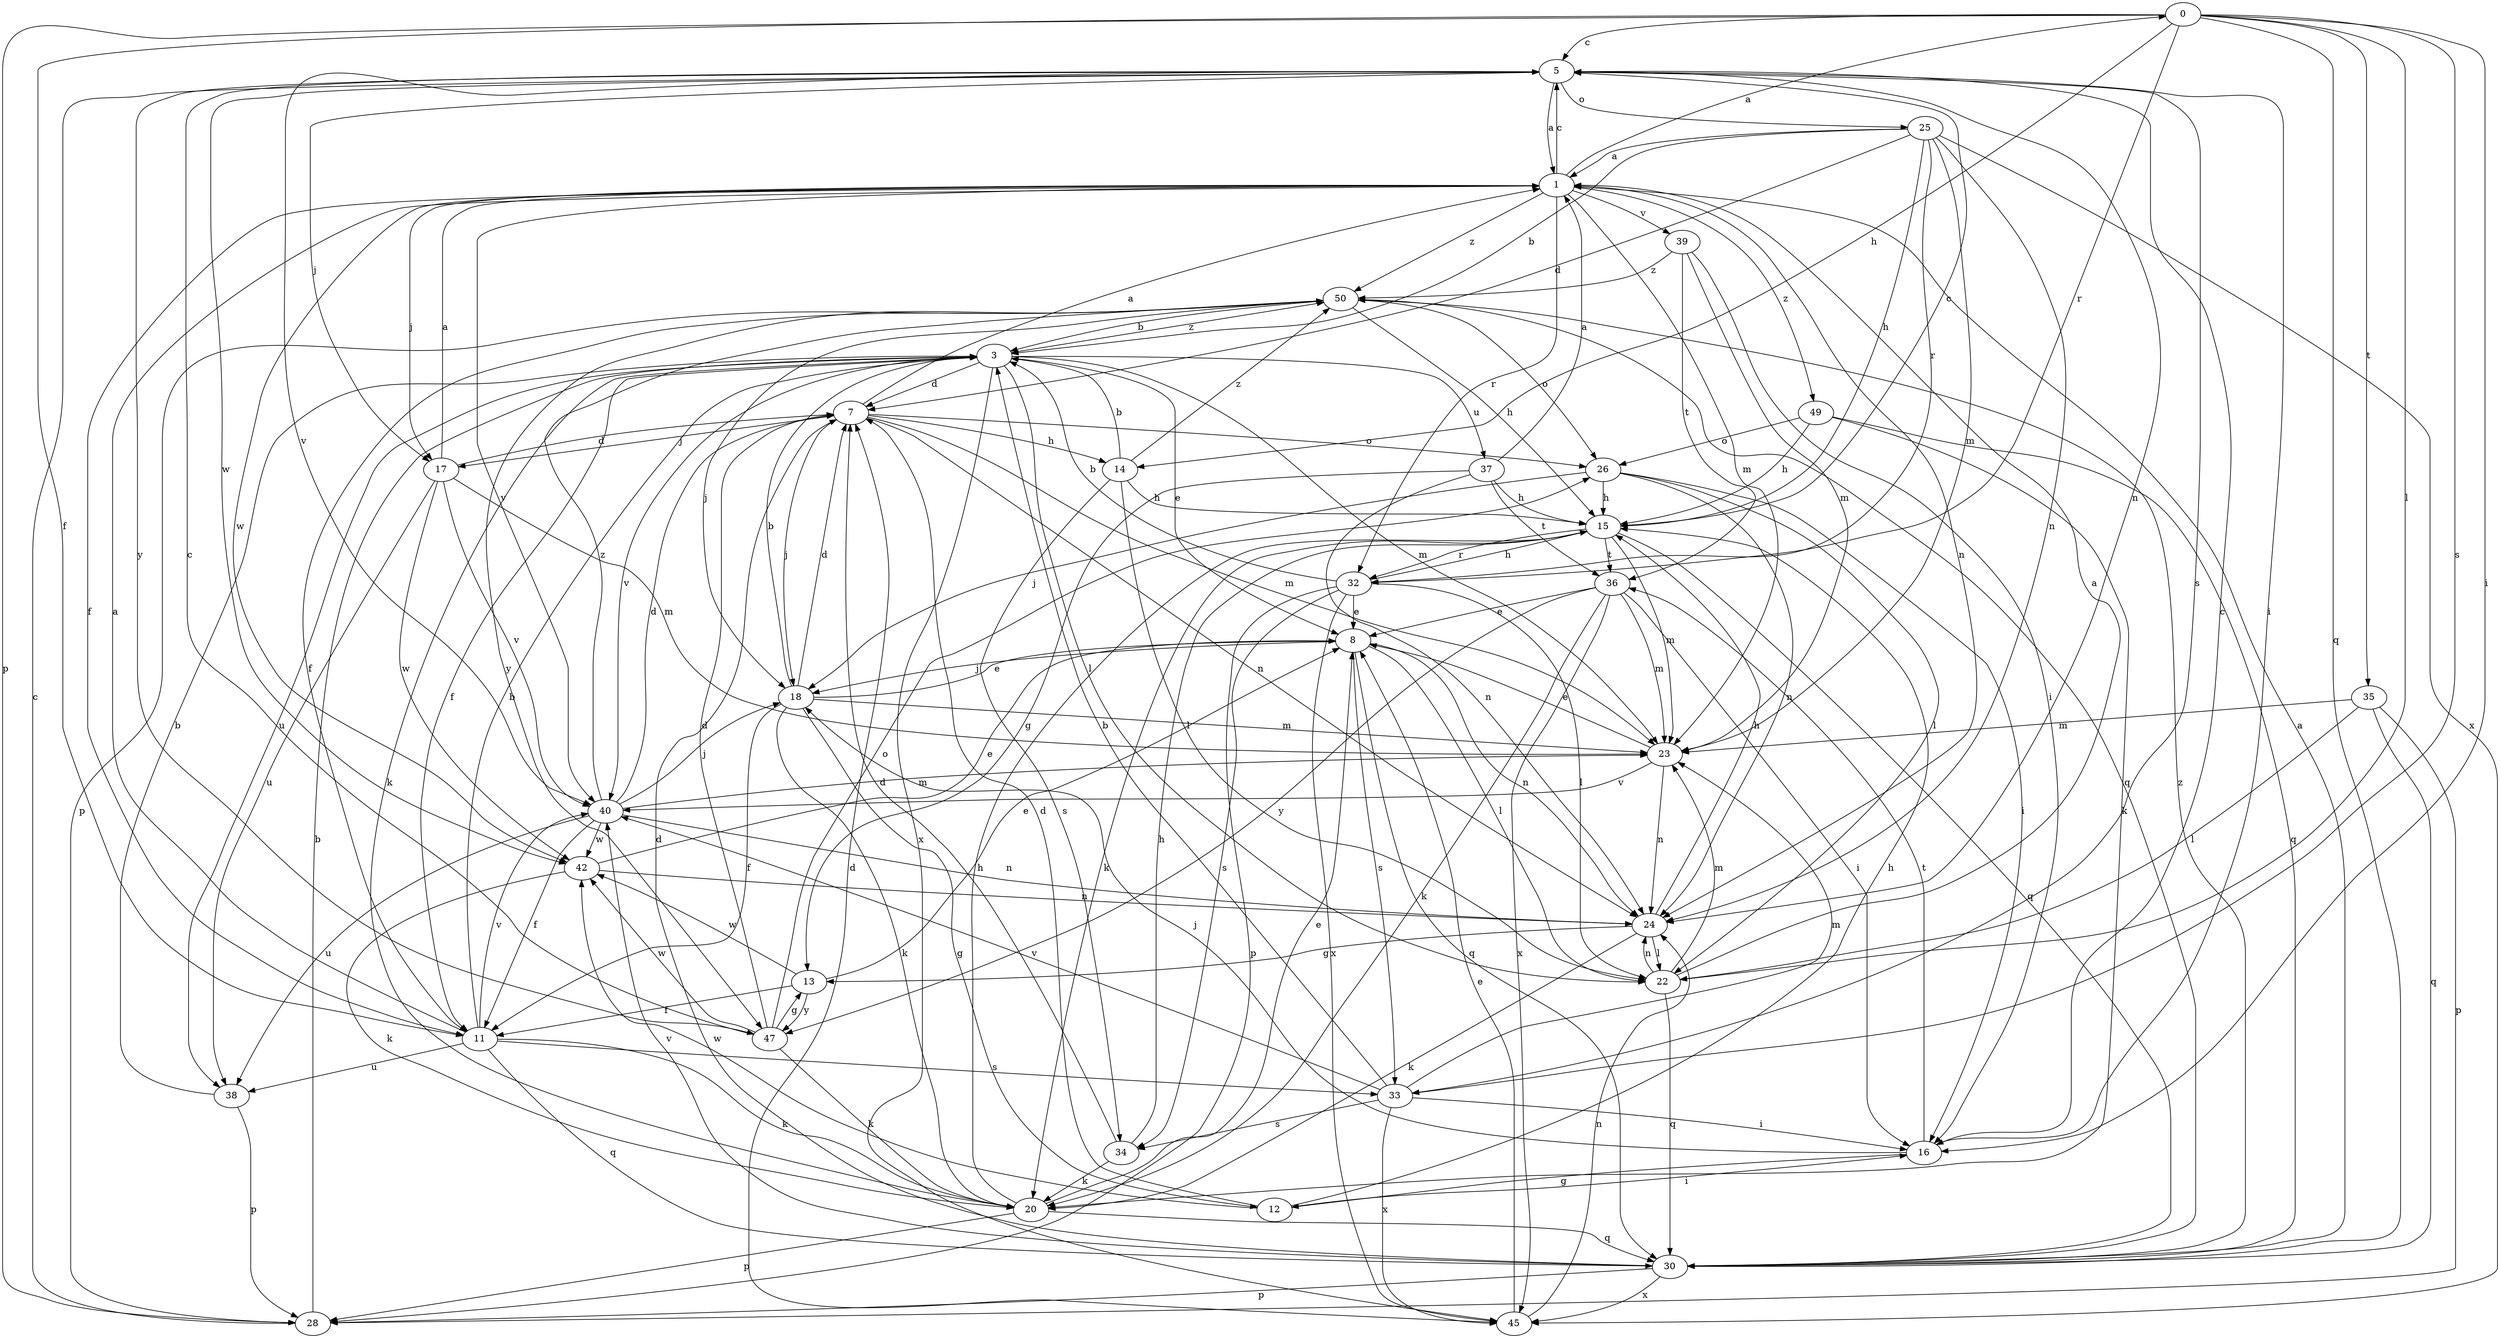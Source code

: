 strict digraph  {
0;
1;
3;
5;
7;
8;
11;
12;
13;
14;
15;
16;
17;
18;
20;
22;
23;
24;
25;
26;
28;
30;
32;
33;
34;
35;
36;
37;
38;
39;
40;
42;
45;
47;
49;
50;
0 -> 5  [label=c];
0 -> 11  [label=f];
0 -> 14  [label=h];
0 -> 16  [label=i];
0 -> 22  [label=l];
0 -> 28  [label=p];
0 -> 30  [label=q];
0 -> 32  [label=r];
0 -> 33  [label=s];
0 -> 35  [label=t];
1 -> 0  [label=a];
1 -> 5  [label=c];
1 -> 11  [label=f];
1 -> 17  [label=j];
1 -> 23  [label=m];
1 -> 24  [label=n];
1 -> 32  [label=r];
1 -> 39  [label=v];
1 -> 40  [label=v];
1 -> 42  [label=w];
1 -> 49  [label=z];
1 -> 50  [label=z];
3 -> 7  [label=d];
3 -> 8  [label=e];
3 -> 11  [label=f];
3 -> 20  [label=k];
3 -> 22  [label=l];
3 -> 23  [label=m];
3 -> 37  [label=u];
3 -> 38  [label=u];
3 -> 40  [label=v];
3 -> 45  [label=x];
3 -> 50  [label=z];
5 -> 1  [label=a];
5 -> 16  [label=i];
5 -> 17  [label=j];
5 -> 24  [label=n];
5 -> 25  [label=o];
5 -> 33  [label=s];
5 -> 40  [label=v];
5 -> 42  [label=w];
5 -> 47  [label=y];
7 -> 1  [label=a];
7 -> 14  [label=h];
7 -> 17  [label=j];
7 -> 18  [label=j];
7 -> 23  [label=m];
7 -> 24  [label=n];
7 -> 26  [label=o];
8 -> 18  [label=j];
8 -> 22  [label=l];
8 -> 24  [label=n];
8 -> 30  [label=q];
8 -> 33  [label=s];
11 -> 1  [label=a];
11 -> 3  [label=b];
11 -> 20  [label=k];
11 -> 30  [label=q];
11 -> 33  [label=s];
11 -> 38  [label=u];
11 -> 40  [label=v];
12 -> 7  [label=d];
12 -> 15  [label=h];
12 -> 16  [label=i];
12 -> 42  [label=w];
13 -> 8  [label=e];
13 -> 11  [label=f];
13 -> 42  [label=w];
13 -> 47  [label=y];
14 -> 3  [label=b];
14 -> 15  [label=h];
14 -> 22  [label=l];
14 -> 34  [label=s];
14 -> 50  [label=z];
15 -> 5  [label=c];
15 -> 20  [label=k];
15 -> 23  [label=m];
15 -> 30  [label=q];
15 -> 32  [label=r];
15 -> 36  [label=t];
16 -> 5  [label=c];
16 -> 12  [label=g];
16 -> 18  [label=j];
16 -> 36  [label=t];
17 -> 1  [label=a];
17 -> 7  [label=d];
17 -> 23  [label=m];
17 -> 38  [label=u];
17 -> 40  [label=v];
17 -> 42  [label=w];
18 -> 3  [label=b];
18 -> 7  [label=d];
18 -> 8  [label=e];
18 -> 11  [label=f];
18 -> 12  [label=g];
18 -> 20  [label=k];
18 -> 23  [label=m];
20 -> 8  [label=e];
20 -> 15  [label=h];
20 -> 28  [label=p];
20 -> 30  [label=q];
22 -> 1  [label=a];
22 -> 23  [label=m];
22 -> 24  [label=n];
22 -> 30  [label=q];
23 -> 8  [label=e];
23 -> 24  [label=n];
23 -> 40  [label=v];
24 -> 13  [label=g];
24 -> 15  [label=h];
24 -> 20  [label=k];
24 -> 22  [label=l];
25 -> 1  [label=a];
25 -> 3  [label=b];
25 -> 7  [label=d];
25 -> 15  [label=h];
25 -> 23  [label=m];
25 -> 24  [label=n];
25 -> 32  [label=r];
25 -> 45  [label=x];
26 -> 15  [label=h];
26 -> 16  [label=i];
26 -> 18  [label=j];
26 -> 22  [label=l];
26 -> 24  [label=n];
28 -> 3  [label=b];
28 -> 5  [label=c];
30 -> 1  [label=a];
30 -> 7  [label=d];
30 -> 28  [label=p];
30 -> 40  [label=v];
30 -> 45  [label=x];
30 -> 50  [label=z];
32 -> 3  [label=b];
32 -> 8  [label=e];
32 -> 15  [label=h];
32 -> 22  [label=l];
32 -> 28  [label=p];
32 -> 34  [label=s];
32 -> 45  [label=x];
33 -> 3  [label=b];
33 -> 16  [label=i];
33 -> 23  [label=m];
33 -> 34  [label=s];
33 -> 40  [label=v];
33 -> 45  [label=x];
34 -> 7  [label=d];
34 -> 15  [label=h];
34 -> 20  [label=k];
35 -> 22  [label=l];
35 -> 23  [label=m];
35 -> 28  [label=p];
35 -> 30  [label=q];
36 -> 8  [label=e];
36 -> 16  [label=i];
36 -> 20  [label=k];
36 -> 23  [label=m];
36 -> 45  [label=x];
36 -> 47  [label=y];
37 -> 1  [label=a];
37 -> 13  [label=g];
37 -> 15  [label=h];
37 -> 24  [label=n];
37 -> 36  [label=t];
38 -> 3  [label=b];
38 -> 28  [label=p];
39 -> 16  [label=i];
39 -> 23  [label=m];
39 -> 36  [label=t];
39 -> 50  [label=z];
40 -> 7  [label=d];
40 -> 11  [label=f];
40 -> 18  [label=j];
40 -> 23  [label=m];
40 -> 24  [label=n];
40 -> 38  [label=u];
40 -> 42  [label=w];
40 -> 50  [label=z];
42 -> 8  [label=e];
42 -> 20  [label=k];
42 -> 24  [label=n];
45 -> 7  [label=d];
45 -> 8  [label=e];
45 -> 24  [label=n];
47 -> 5  [label=c];
47 -> 7  [label=d];
47 -> 13  [label=g];
47 -> 20  [label=k];
47 -> 26  [label=o];
47 -> 42  [label=w];
49 -> 15  [label=h];
49 -> 20  [label=k];
49 -> 26  [label=o];
49 -> 30  [label=q];
50 -> 3  [label=b];
50 -> 11  [label=f];
50 -> 15  [label=h];
50 -> 18  [label=j];
50 -> 26  [label=o];
50 -> 28  [label=p];
50 -> 30  [label=q];
50 -> 47  [label=y];
}
